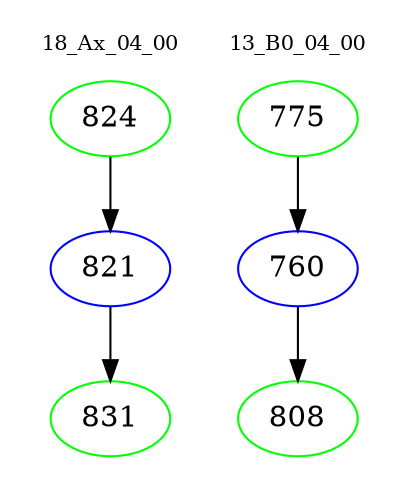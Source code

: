 digraph{
subgraph cluster_0 {
color = white
label = "18_Ax_04_00";
fontsize=10;
T0_824 [label="824", color="green"]
T0_824 -> T0_821 [color="black"]
T0_821 [label="821", color="blue"]
T0_821 -> T0_831 [color="black"]
T0_831 [label="831", color="green"]
}
subgraph cluster_1 {
color = white
label = "13_B0_04_00";
fontsize=10;
T1_775 [label="775", color="green"]
T1_775 -> T1_760 [color="black"]
T1_760 [label="760", color="blue"]
T1_760 -> T1_808 [color="black"]
T1_808 [label="808", color="green"]
}
}
